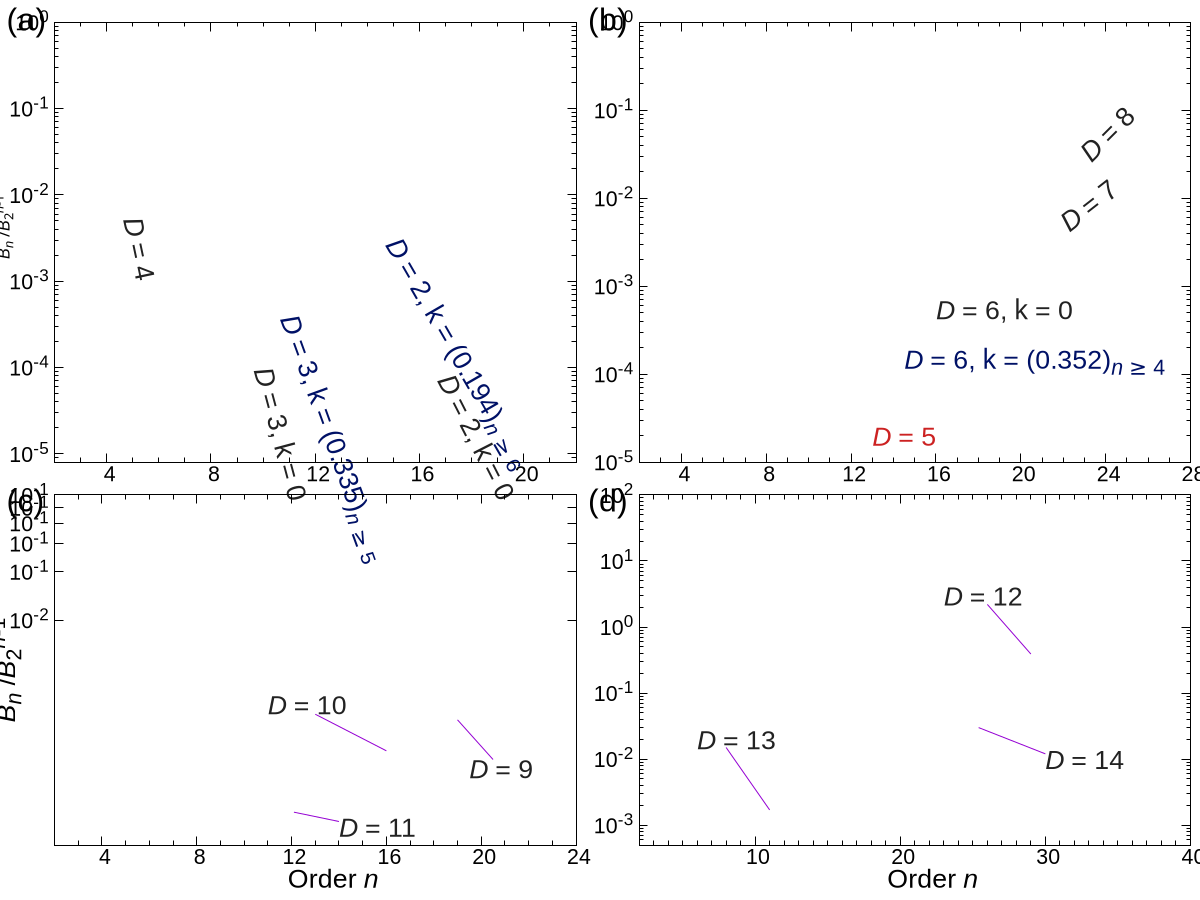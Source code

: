 unset multiplot
reset

set encoding cp1250 # make minus sign longer
#set encoding iso_8859_1
set terminal postscript eps enhanced size 7, 9 font "Arial, 20"
set output "ievirlow.eps"

tcfont="Arial, 16"
thexlabel='Order {/Arial-Italic n}'
theylabel='{/Arial-Italic B_n} /{/Arial-Italic B}_2^{{/Arial-Italic n}-1}'

# height of the bottom panels
bh = 0.45
# height of the top panels
th = 1 - bh

# width of the right panel
rw = 0.52
# width of the left panel
lw = 1 - rw

set logscale y
set ytics font tcfont offset 0.3, 0
set mytics 10
set format y '10^{%T}'

lbfont  = "Arial, 20"

color1a   = "#cc2222"
color1b   = "#222222"
color1b1  = "#444444"
color1b2  = "#001166"

color2a   = color1a   # "#000000"
color2b   = color1b   # "#804000"
color2b1  = color1b1  # "#c07030"
color2b2  = color1b2  # "#dd9900"

color3a   = color1a   # "#600080"
color3b   = color1b   # "#006000"

color4a   = color1a   # "#a0a0a0"
color4b   = color1b   # "#008080"

# line styles for the small panels
set style line 1  lc rgb "#aaaaaa" lt 1 lw 1

# Mayer sampling
set style line 2  lc rgb color1a  lt 1 lw 2.0 pt 4  ps 2.0 # empty square
set style line 3  lc rgb color1a  lt 1 lw 2.0 pt 5  ps 2.0 # full  square

# Detailed self-consistent (DSC)
set style line 4  lc rgb color1b  lt 2 lw 2.0 pt 12 ps 2.8 # empty diamond
set style line 5  lc rgb color1b  lt 2 lw 2.0 pt 13 ps 2.8 # full  diamond

# modified DSC
set style line 24 lc rgb color1b1 lt 3 lw 2.0 pt 12 ps 2.8 # empty diamond
set style line 25 lc rgb color1b1 lt 3 lw 2.0 pt 13 ps 2.8 # full  diamond

# modified DSC
set style line 34 lc rgb color1b2 lt 4 lw 2.0 pt 12 ps 2.8 # empty diamond
set style line 35 lc rgb color1b2 lt 4 lw 2.0 pt 13 ps 2.8 # full  diamond



# Mayer sampling
set style line 6  lc rgb color2a  lt 1 lw 2.0 pt 10 ps 2.4 # empty inverted triangle
set style line 7  lc rgb color2a  lt 1 lw 2.0 pt 11 ps 2.4 # full  inverted triangle

# DSC
set style line 8  lc rgb color2b  lt 2 lw 2.0 pt 8  ps 2.4 # empty triangle
set style line 9  lc rgb color2b  lt 2 lw 2.0 pt 9  ps 2.4 # full  triangle

# modified DSC
set style line 28 lc rgb color2b1 lt 3 lw 2.0 pt 8  ps 2.4 # empty triangle
set style line 29 lc rgb color2b1 lt 3 lw 2.0 pt 9  ps 2.4 # full  triangle

# modified DSC
set style line 38 lc rgb color2b2 lt 4 lw 2.0 pt 8  ps 2.4 # empty triangle
set style line 39 lc rgb color2b2 lt 4 lw 2.0 pt 9  ps 2.4 # full  triangle



# Mayer sampling
set style line 10 lc rgb color3a  lt 1 lw 2.0 pt 6  ps 2.0 # empty circle
set style line 11 lc rgb color3a  lt 1 lw 2.0 pt 7  ps 2.0 # full  circle

# DSC
set style line 12 lc rgb color3b  lt 2 lw 2.0 pt 14 ps 2.2 # empty pentagon
set style line 13 lc rgb color3b  lt 2 lw 2.0 pt 15 ps 2.2 # full  pentagon



# Mayer sampling
set style line 14 lc rgb color4a  lt 1 lw 2.0 pt 1  ps 2.2 # add +, thin
set style line 15 lc rgb color4a  lt 1 lw 5.0 pt 1  ps 2.2 # add +, thick

# DSC
set style line 16 lc rgb color4b  lt 2 lw 2.0 pt 2  ps 1.7 # cross X, thin
set style line 17 lc rgb color4b  lt 2 lw 9.0 pt 2  ps 1.7 # cross X, thick



tagdx1 = 0.005
tagdx2 = 0.010
tagdy1 = 0.020
tagdy2 = 0.005
tagfont = "Arial, 24"
set label 1000 "(a)" at screen       tagdx1,  1 - tagdy1 font tagfont
set label 1001 "(b)" at screen  lw + tagdx2,  1 - tagdy1 font tagfont
set label 1002 "(c)" at screen       tagdx1, bh - tagdy2 font tagfont
set label 1003 "(d)" at screen  lw + tagdx2, bh - tagdy2 font tagfont



set multiplot




# left-top panel

set size    lw, th
set origin 0.0, bh

set xtics 4 font tcfont offset 0, 0.5
set mxtics 4
unset xlabel

set ylabel theylabel offset 1.3, 0.7

set tmargin 1.
set bmargin 1.5
set rmargin 0.
set lmargin 6.0

set label 101 "{/Arial-Italic D} = 2, {/Symbol-Oblique k} = 0" \
  at 17.0, 0.8e-4 rotate by -63  textcolor rgb color1b font lbfont

set label 301 "{/Arial-Italic D} = 2, {/Symbol-Oblique k} = (0.194)_{{/Arial-Italic n} {/Symbol \263} 6}" \
  at 15.0, 3.0e-3 rotate by -60  textcolor rgb color1b2 font lbfont

set label 102 "{/Arial-Italic D} = 3, {/Symbol-Oblique k} = 0" \
   at 10.0, 1.0e-4 rotate by -75  textcolor rgb color2b font lbfont

set label 302 "{/Arial-Italic D} = 3, {/Symbol-Oblique k} = (0.335)_{{/Arial-Italic n} {/Symbol \263} 5}" \
   at 11.0, 4.0e-4 rotate by -70  textcolor rgb color2b2 font lbfont

set label 103 "{/Arial-Italic D} = 4" at  5.0, 5.5e-3 rotate by -78  textcolor rgb color3b font lbfont

plot [2:22][8e-6:1] \
  "data/D2/BnD2n14.dat"                   u ($1):(abs($2)):3                            w l  ls 2              notitle, \
  ""                                      u ($1):(abs($2)):3                            w p  ls 2              notitle, \
  "data/D3/BnD3n12.dat"                   u ($1):(abs($2)):3                            w l  ls 6              notitle, \
  ""                                      u ($1):(abs($2)):3                            w p  ls 6              notitle, \
  "data/D4/BnD4n11.dat"                   u ($1):(abs($2)):3                            w l  ls 10             notitle, \
  ""                                      u ($1):(abs($2)):3                            w p  ls 10             notitle, \
  "iedata/xBnPYcD2n32.dat"                u ($1):(abs($2))                              w l  ls 4              notitle, \
  ""                                      u ($1):(abs($2))                              w p  ls 4              notitle, \
  "iedata/kappa/hBnPYcD2n36R38M32768c0.194L4.dat"  \
                                          u ($1):(abs($4))                              w l  ls 34             notitle, \
  ""                                      u ($1):(abs($4))                              w p  ls 34             notitle, \
  "iedata/xBnPYcD3n16.dat"                u ($1):(($1 <= 12) ? abs($2) : 1/0)           w l  ls 8              notitle, \
  ""                                      u ($1):(($1 <= 12) ? abs($2) : 1/0)           w p  ls 8              notitle, \
  "iedata/kappa/BnPYcD3n36R38M32768c0.335L3f128.dat"  \
                                          u ($1):(($1 <= 12) ? abs($2) : 1/0)           w l  ls 38             notitle, \
  ""                                      u ($1):(($1 <= 12) ? abs($2) : 1/0)           w p  ls 38             notitle, \
  "iedata/xBnPYcD4n16.dat"                u ($1):(($1 <= 8)  ? abs($2) : 1/0)           w l  ls 12             notitle, \
  ""                                      u ($1):(($1 <= 8 && $2 > 0) ? abs($2) : 1/0)  w p  ls 12             notitle, \
  ""                                      u ($1):(($1 <= 8 && $2 < 0) ? abs($2) : 1/0)  w p  ls 13             notitle, \
  1e-100 lw 0 notitle

unset label





# right-top panel

set size    rw, th
set origin  lw, bh

set rmargin 1.0
set lmargin 7.0
unset ylabel

set label 101 "{/Arial-Italic D} = 5" at  13, 2e-5   rotate by 0  textcolor rgb color1a font lbfont

set label 102 "{/Arial-Italic D} = 6, {/Symbol-Oblique k} = 0" \
    at  16, 5.5e-4 rotate by 0  textcolor rgb color2b font lbfont

set label 202 "{/Arial-Italic D} = 6, {/Symbol-Oblique k} = (0.352)_{{/Arial-Italic n} {/Symbol \263} 4}" \
    at  14.5, 1.5e-4 rotate by 0  textcolor rgb color2b2 font lbfont

set label 103 "{/Arial-Italic D} = 7" at  22, 5e-3   rotate by 38 textcolor rgb color3b font lbfont
set label 104 "{/Arial-Italic D} = 8" at  23, 3e-2   rotate by 45 textcolor rgb color4b font lbfont



plot [2:28][1e-5:1] \
  "data/D5/BnD5n12.dat"                   u ($1):(abs($2))                                  w l ls 2              notitle, \
  ""                                      u ($1):(($2 > 0) ? abs($2) : 1/0):3               w p ls 2              notitle, \
  ""                                      u ($1):(($2 < 0) ? abs($2) : 1/0):3               w p ls 3              notitle, \
  "data/D6/BnD6n16.dat"                   u ($1):(abs($2))                                  w l ls 6              notitle, \
  ""                                      u ($1):(($2 > 0) ? abs($2) : 1/0):3               w p ls 6              notitle, \
  ""                                      u ($1):(($2 < 0) ? abs($2) : 1/0):3               w p ls 7              notitle, \
  "data/D7/BnD7n20.dat"                   u ($1):(abs($2))                                  w l ls 10             notitle, \
  ""                                      u ($1):(($2 > 0) ? abs($2) : 1/0):3               w p ls 10             notitle, \
  ""                                      u ($1):(($2 < 0) ? abs($2) : 1/0):3               w p ls 11             notitle, \
  "data/D8/BnD8n24.dat"                   u ($1):(abs($2))                                  w l ls 14             notitle, \
  ""                                      u ($1):(($2 > 0) ? abs($2) : 1/0):3               w p ls 14             notitle, \
  ""                                      u ($1):(($2 < 0) ? abs($2) : 1/0):3               w p ls 15             notitle, \
  "iedata/xBnPYcD5n16.dat"                u ($1):(($1 <= 5) ? abs($2) : 1/0)                w l ls 4              notitle, \
  ""                                      u ($1):(($1 <= 5 && $2 > 0) ? abs($2) : 1/0)      w p ls 4              notitle, \
  "iedata/xBnPYcD6n128.dat"               u ($1):(abs($2))                                  w l ls 8              notitle, \
  ""                                      u ($1):(($2 > 0) ? abs($2) : 1/0)                 w p ls 8              notitle, \
  ""                                      u ($1):(($2 < 0) ? abs($2) : 1/0)                 w p ls 9              notitle, \
  "iedata/kappa/hBnPYcD6n36R38M32768c0.352L2.dat"  \
                                          u ($1):(abs($4))                                  w l ls 38             notitle, \
  ""                                      u ($1):(($4 > 0) ? abs($4) : 1/0)                 w p ls 38             notitle, \
  ""                                      u ($1):(($4 < 0) ? abs($4) : 1/0)                 w p ls 39             notitle, \
  "iedata/xBnPYcD7n128.dat"               u ($1):(abs($2))                                  w l ls 12             notitle, \
  ""                                      u ($1):(($2 > 0) ? abs($2) : 1/0)                 w p ls 12             notitle, \
  ""                                      u ($1):(($2 < 0) ? abs($2) : 1/0)                 w p ls 13             notitle, \
  "iedata/xBnPYcD8n128.dat"               u ($1):(abs($2))                                  w l ls 16             notitle, \
  ""                                      u ($1):($2 > 0 ? abs($2) : 1/0)                   w p ls 16             notitle, \
  ""                                      u ($1):($2 < 0 ? abs($2) : 1/0)                   w p ls 17             notitle, \
  1e-100 lw 0 notitle

unset label




# left-bottom panel

set size    lw, bh
set origin 0.0, 0.0

set tmargin 0.
set bmargin 2.5
set xlabel thexlabel font lbfont offset 2, 1.0

set lmargin 6.0
set format y '10^{%T}'
set ylabel theylabel font lbfont offset 1.5, 0.0

set rmargin 0.

set label 101 "{/Arial-Italic D} = 9"   at  19.5, 6.0e-3  rotate by 0  textcolor rgb color1b font lbfont
set label 102 "{/Arial-Italic D} = 10"  at  11.0, 1.5e-2  rotate by 0  textcolor rgb color2b font lbfont
set label 103 "{/Arial-Italic D} = 11"  at  14.0, 2.6e-3  rotate by 0  textcolor rgb color3b font lbfont

set arrow from 20.5, 6.8e-3 to 19.0, 1.2e-2 ls 4  lt 1 nohead
set arrow from 13.0, 1.3e-2 to 16.0, 7.7e-3 ls 8  lt 1 nohead
set arrow from 14.0, 2.8e-3 to 12.1, 3.2e-3 ls 12 lt 1 nohead

plot [2:24][2e-3:3e-1] \
  "data/D9r1n20/BnD9n20.dat"              u ($1):(abs($2))                      w l ls 2         lw 0.3 notitle, \
  ""                                      u ($1):(($2 > 0) ? abs($2) : 1/0):3   w p ls 2  ps 1.5        notitle, \
  ""                                      u ($1):(($2 < 0) ? abs($2) : 1/0):3   w p ls 3  ps 1.5        notitle, \
  "data/D10r1n32/BnD10n32.dat"            u ($1):(abs($2))                      w l ls 6         lw 0.3 notitle, \
  ""                                      u ($1):(($2 > 0) ? abs($2) : 1/0):3   w p ls 6  ps 1.8        notitle, \
  ""                                      u ($1):(($2 < 0) ? abs($2) : 1/0):3   w p ls 7  ps 1.8        notitle, \
  "data/D11r1n32/BnD11n32.dat"            u ($1):(abs($2))                      w l ls 10        lw 0.3 notitle, \
  ""                                      u ($1):(($2 > 0) ? abs($2) : 1/0):3   w p ls 10 ps 1.5        notitle, \
  ""                                      u ($1):(($2 < 0) ? abs($2) : 1/0):3   w p ls 11 ps 1.5        notitle, \
  "iedata/xBnPYcD9n128.dat"               u ($1):(abs($2))                      w l ls 4         lw 0.3 notitle, \
  ""                                      u ($1):($2 > 0 ? abs($2) : 1/0)       w p ls 4  ps 1.9        notitle, \
  ""                                      u ($1):($2 < 0 ? abs($2) : 1/0)       w p ls 5  ps 1.9        notitle, \
  "iedata/xBnPYcD10n128.dat"              u ($1):(abs($2))                      w l ls 8         lw 0.3 notitle, \
  ""                                      u ($1):($2 > 0 ? abs($2) : 1/0)       w p ls 8  ps 1.8        notitle, \
  ""                                      u ($1):($2 < 0 ? abs($2) : 1/0)       w p ls 9  ps 1.8        notitle, \
  "iedata/xBnPYcD11n128.dat"              u ($1):(abs($2))                      w l ls 12        lw 0.3 notitle, \
  ""                                      u ($1):($2 > 0 ? abs($2) : 1/0)       w p ls 12 ps 1.6        notitle, \
  ""                                      u ($1):($2 < 0 ? abs($2) : 1/0)       w p ls 13 ps 1.6        notitle, \
  1e-100 lw 0 notitle

unset label
unset arrow




# right-bottom panel

set size    rw, bh
set origin  lw, 0.0

set lmargin 7.0
set rmargin 1.0

set xtics 10 font tcfont offset 0, 0.5
set mxtics 10
unset ylabel
set ytics 1e-4, 10

set label 101 "{/Arial-Italic D} = 12"  at  23.0, 3.0e0   rotate by 0  textcolor rgb color1b font lbfont
set label 102 "{/Arial-Italic D} = 13"  at   6.0, 2.0e-2  rotate by 0  textcolor rgb color2b font lbfont
set label 103 "{/Arial-Italic D} = 14"  at  30.0, 1.0e-2  rotate by 0  textcolor rgb color3b font lbfont

set arrow from 26.0, 2.2e0  to 29.0, 3.9e-1 ls 4  lt 1 nohead  # D = 12
set arrow from  8.0, 1.5e-2 to 11.0, 1.7e-3 ls 8  lt 1 nohead  # D = 13
set arrow from 30.0, 1.2e-2 to 25.4, 3.0e-2 ls 12 lt 1 nohead  # D = 14

plot [2:40][5e-4:1e2] \
  "data/D12r1n64/BnD12n64.dat"            u ($1):(abs($2))                    w l ls 2         lw 0.3 notitle, \
  ""                                      u ($1):(($2 > 0) ? abs($2) : 1/0)   w p ls 2  ps 1.5        notitle, \
  ""                                      u ($1):(($2 < 0) ? abs($2) : 1/0)   w p ls 3  ps 1.5        notitle, \
  "data/D13r1n64/BnD13n64.dat"            u ($1):(abs($2))                    w l ls 6         lw 0.3 notitle, \
  ""                                      u ($1):(($2 > 0) ? abs($2) : 1/0)   w p ls 6  ps 1.8        notitle, \
  ""                                      u ($1):(($2 < 0) ? abs($2) : 1/0)   w p ls 7  ps 1.8        notitle, \
  "data/D14r1n64/BnD14n64.dat"            u ($1):(abs($2))                    w l ls 10        lw 0.3 notitle, \
  ""                                      u ($1):(($2 > 0) ? abs($2) : 1/0)   w p ls 10 ps 1.5        notitle, \
  ""                                      u ($1):(($2 < 0) ? abs($2) : 1/0)   w p ls 11 ps 1.5        notitle, \
  "iedata/xBnPYcD12n128.dat"              u ($1):(abs($2))                    w l ls 4         lw 0.3 notitle, \
  ""                                      u ($1):(($2 > 0) ? abs($2) : 1/0)   w p ls 4  ps 1.9        notitle, \
  ""                                      u ($1):(($2 < 0) ? abs($2) : 1/0)   w p ls 5  ps 1.9        notitle, \
  "iedata/xBnPYcD13n128.dat"              u ($1):(abs($2))                    w l ls 8         lw 0.3 notitle, \
  ""                                      u ($1):($2 > 0 ? abs($2) : 1/0)     w p ls 8  ps 1.8        notitle, \
  ""                                      u ($1):($2 < 0 ? abs($2) : 1/0)     w p ls 9  ps 1.8        notitle, \
  "iedata/xBnPYcD14n128.dat"              u ($1):(abs($2))                    w l ls 12        lw 0.3 notitle, \
  ""                                      u ($1):(($2 > 0) ? abs($2) : 1/0)   w p ls 12 ps 1.6        notitle, \
  ""                                      u ($1):(($2 < 0) ? abs($2) : 1/0)   w p ls 13 ps 1.6        notitle, \
  1e-100 lw 0 notitle

unset arrow
unset label



unset multiplot
unset output
set terminal wxt
reset



